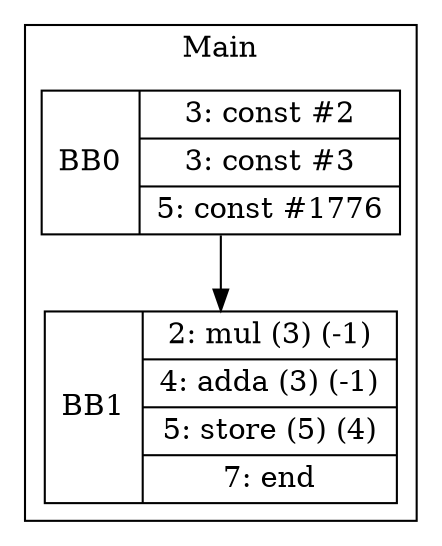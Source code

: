digraph G {
node [shape=record];
subgraph cluster_main{
label = "Main";
BB0 [shape=record, label="<b>BB0|{3: const #2|3: const #3|5: const #1776}"];
BB1 [shape=record, label="<b>BB1|{2: mul (3) (-1)|4: adda (3) (-1)|5: store (5) (4)|7: end}"];
}
BB0:s -> BB1:n ;
}
